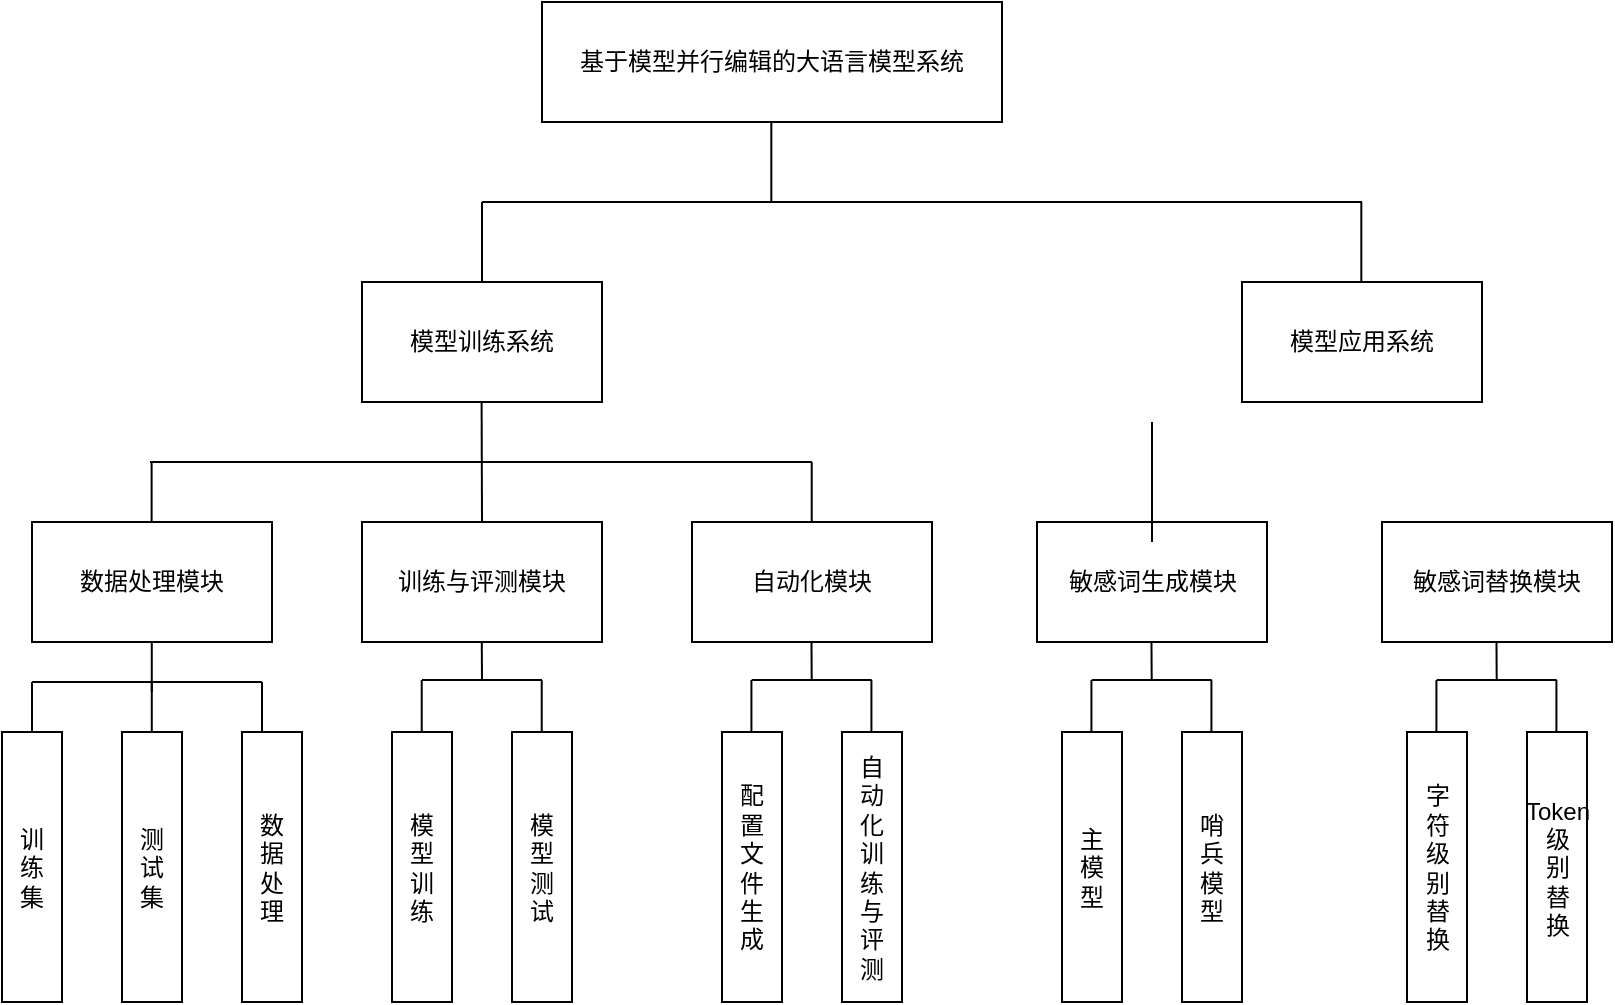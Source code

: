<mxfile version="27.0.9">
  <diagram name="第 1 页" id="zHgMYF8rfY-c1md7bBGS">
    <mxGraphModel dx="537" dy="382" grid="1" gridSize="10" guides="1" tooltips="1" connect="1" arrows="1" fold="1" page="1" pageScale="1" pageWidth="827" pageHeight="1169" math="0" shadow="0">
      <root>
        <mxCell id="0" />
        <mxCell id="1" parent="0" />
        <mxCell id="PLIH09JZNJRa1B-eEbgW-1" value="基于模型并行编辑的大语言模型系统" style="rounded=0;whiteSpace=wrap;html=1;" parent="1" vertex="1">
          <mxGeometry x="380" y="220" width="230" height="60" as="geometry" />
        </mxCell>
        <mxCell id="3gMsG_vnIVLzhyqSPz0f-1" value="敏感词生成模块" style="rounded=0;whiteSpace=wrap;html=1;" vertex="1" parent="1">
          <mxGeometry x="627.5" y="480" width="115" height="60" as="geometry" />
        </mxCell>
        <mxCell id="3gMsG_vnIVLzhyqSPz0f-2" value="数据处理模块" style="rounded=0;whiteSpace=wrap;html=1;" vertex="1" parent="1">
          <mxGeometry x="125" y="480" width="120" height="60" as="geometry" />
        </mxCell>
        <mxCell id="3gMsG_vnIVLzhyqSPz0f-3" value="自动化模块" style="rounded=0;whiteSpace=wrap;html=1;" vertex="1" parent="1">
          <mxGeometry x="455" y="480" width="120" height="60" as="geometry" />
        </mxCell>
        <mxCell id="3gMsG_vnIVLzhyqSPz0f-8" value="训练与评测模块" style="rounded=0;whiteSpace=wrap;html=1;" vertex="1" parent="1">
          <mxGeometry x="290" y="480" width="120" height="60" as="geometry" />
        </mxCell>
        <mxCell id="3gMsG_vnIVLzhyqSPz0f-14" value="训&lt;div&gt;练&lt;/div&gt;&lt;div&gt;集&lt;/div&gt;" style="rounded=0;whiteSpace=wrap;html=1;" vertex="1" parent="1">
          <mxGeometry x="110" y="585" width="30" height="135" as="geometry" />
        </mxCell>
        <mxCell id="3gMsG_vnIVLzhyqSPz0f-15" value="测&lt;div&gt;试&lt;/div&gt;&lt;div&gt;集&lt;/div&gt;" style="rounded=0;whiteSpace=wrap;html=1;" vertex="1" parent="1">
          <mxGeometry x="170" y="585" width="30" height="135" as="geometry" />
        </mxCell>
        <mxCell id="3gMsG_vnIVLzhyqSPz0f-17" value="数&lt;div&gt;据&lt;/div&gt;&lt;div&gt;处&lt;/div&gt;&lt;div&gt;理&lt;/div&gt;" style="rounded=0;whiteSpace=wrap;html=1;" vertex="1" parent="1">
          <mxGeometry x="230" y="585" width="30" height="135" as="geometry" />
        </mxCell>
        <mxCell id="3gMsG_vnIVLzhyqSPz0f-22" value="模&lt;div&gt;型&lt;/div&gt;&lt;div&gt;训&lt;/div&gt;&lt;div&gt;练&lt;/div&gt;" style="rounded=0;whiteSpace=wrap;html=1;" vertex="1" parent="1">
          <mxGeometry x="305" y="585" width="30" height="135" as="geometry" />
        </mxCell>
        <mxCell id="3gMsG_vnIVLzhyqSPz0f-23" value="模&lt;div&gt;型&lt;/div&gt;&lt;div&gt;测&lt;/div&gt;&lt;div&gt;试&lt;/div&gt;" style="rounded=0;whiteSpace=wrap;html=1;" vertex="1" parent="1">
          <mxGeometry x="365" y="585" width="30" height="135" as="geometry" />
        </mxCell>
        <mxCell id="3gMsG_vnIVLzhyqSPz0f-24" value="配&lt;div&gt;置&lt;/div&gt;&lt;div&gt;文&lt;/div&gt;&lt;div&gt;件&lt;/div&gt;&lt;div&gt;生&lt;/div&gt;&lt;div&gt;成&lt;/div&gt;" style="rounded=0;whiteSpace=wrap;html=1;" vertex="1" parent="1">
          <mxGeometry x="470" y="585" width="30" height="135" as="geometry" />
        </mxCell>
        <mxCell id="3gMsG_vnIVLzhyqSPz0f-25" value="自&lt;div&gt;动&lt;/div&gt;&lt;div&gt;化&lt;/div&gt;&lt;div&gt;训&lt;/div&gt;&lt;div&gt;练&lt;/div&gt;&lt;div&gt;与&lt;/div&gt;&lt;div&gt;评&lt;/div&gt;&lt;div&gt;测&lt;/div&gt;" style="rounded=0;whiteSpace=wrap;html=1;" vertex="1" parent="1">
          <mxGeometry x="530" y="585" width="30" height="135" as="geometry" />
        </mxCell>
        <mxCell id="3gMsG_vnIVLzhyqSPz0f-26" value="主&lt;div&gt;模&lt;/div&gt;&lt;div&gt;型&lt;/div&gt;" style="rounded=0;whiteSpace=wrap;html=1;" vertex="1" parent="1">
          <mxGeometry x="640" y="585" width="30" height="135" as="geometry" />
        </mxCell>
        <mxCell id="3gMsG_vnIVLzhyqSPz0f-27" value="哨&lt;div&gt;兵&lt;br&gt;&lt;div&gt;模&lt;/div&gt;&lt;div&gt;型&lt;/div&gt;&lt;/div&gt;" style="rounded=0;whiteSpace=wrap;html=1;" vertex="1" parent="1">
          <mxGeometry x="700" y="585" width="30" height="135" as="geometry" />
        </mxCell>
        <mxCell id="3gMsG_vnIVLzhyqSPz0f-28" value="模型训练系统" style="rounded=0;whiteSpace=wrap;html=1;" vertex="1" parent="1">
          <mxGeometry x="290" y="360" width="120" height="60" as="geometry" />
        </mxCell>
        <mxCell id="3gMsG_vnIVLzhyqSPz0f-30" value="模型应用系统" style="rounded=0;whiteSpace=wrap;html=1;" vertex="1" parent="1">
          <mxGeometry x="730" y="360" width="120" height="60" as="geometry" />
        </mxCell>
        <mxCell id="3gMsG_vnIVLzhyqSPz0f-44" value="" style="endArrow=none;html=1;rounded=0;" edge="1" parent="1">
          <mxGeometry width="50" height="50" relative="1" as="geometry">
            <mxPoint x="350" y="320" as="sourcePoint" />
            <mxPoint x="790" y="320" as="targetPoint" />
          </mxGeometry>
        </mxCell>
        <mxCell id="3gMsG_vnIVLzhyqSPz0f-45" value="" style="endArrow=none;html=1;rounded=0;exitX=0.5;exitY=0;exitDx=0;exitDy=0;" edge="1" parent="1" source="3gMsG_vnIVLzhyqSPz0f-28">
          <mxGeometry width="50" height="50" relative="1" as="geometry">
            <mxPoint x="348.08" y="380" as="sourcePoint" />
            <mxPoint x="350" y="320" as="targetPoint" />
          </mxGeometry>
        </mxCell>
        <mxCell id="3gMsG_vnIVLzhyqSPz0f-46" value="" style="endArrow=none;html=1;rounded=0;exitX=0.5;exitY=0;exitDx=0;exitDy=0;" edge="1" parent="1">
          <mxGeometry width="50" height="50" relative="1" as="geometry">
            <mxPoint x="789.66" y="360" as="sourcePoint" />
            <mxPoint x="789.66" y="320" as="targetPoint" />
          </mxGeometry>
        </mxCell>
        <mxCell id="3gMsG_vnIVLzhyqSPz0f-48" value="" style="endArrow=none;html=1;rounded=0;exitX=0.5;exitY=0;exitDx=0;exitDy=0;" edge="1" parent="1">
          <mxGeometry width="50" height="50" relative="1" as="geometry">
            <mxPoint x="494.66" y="320" as="sourcePoint" />
            <mxPoint x="494.66" y="280" as="targetPoint" />
          </mxGeometry>
        </mxCell>
        <mxCell id="3gMsG_vnIVLzhyqSPz0f-49" value="" style="endArrow=none;html=1;rounded=0;" edge="1" parent="1">
          <mxGeometry width="50" height="50" relative="1" as="geometry">
            <mxPoint x="184" y="450" as="sourcePoint" />
            <mxPoint x="515" y="450" as="targetPoint" />
          </mxGeometry>
        </mxCell>
        <mxCell id="3gMsG_vnIVLzhyqSPz0f-50" value="" style="endArrow=none;html=1;rounded=0;exitX=0.5;exitY=0;exitDx=0;exitDy=0;" edge="1" parent="1" source="3gMsG_vnIVLzhyqSPz0f-8">
          <mxGeometry width="50" height="50" relative="1" as="geometry">
            <mxPoint x="349.8" y="460" as="sourcePoint" />
            <mxPoint x="349.8" y="420" as="targetPoint" />
          </mxGeometry>
        </mxCell>
        <mxCell id="3gMsG_vnIVLzhyqSPz0f-51" value="" style="endArrow=none;html=1;rounded=0;exitX=0.5;exitY=0;exitDx=0;exitDy=0;" edge="1" parent="1">
          <mxGeometry width="50" height="50" relative="1" as="geometry">
            <mxPoint x="514.86" y="480" as="sourcePoint" />
            <mxPoint x="514.86" y="450" as="targetPoint" />
          </mxGeometry>
        </mxCell>
        <mxCell id="3gMsG_vnIVLzhyqSPz0f-52" value="" style="endArrow=none;html=1;rounded=0;exitX=0.5;exitY=0;exitDx=0;exitDy=0;" edge="1" parent="1">
          <mxGeometry width="50" height="50" relative="1" as="geometry">
            <mxPoint x="184.8" y="480" as="sourcePoint" />
            <mxPoint x="184.8" y="450" as="targetPoint" />
          </mxGeometry>
        </mxCell>
        <mxCell id="3gMsG_vnIVLzhyqSPz0f-53" value="" style="endArrow=none;html=1;rounded=0;exitX=0.5;exitY=0;exitDx=0;exitDy=0;entryX=0.5;entryY=1;entryDx=0;entryDy=0;" edge="1" parent="1">
          <mxGeometry width="50" height="50" relative="1" as="geometry">
            <mxPoint x="685" y="490" as="sourcePoint" />
            <mxPoint x="685" y="430" as="targetPoint" />
          </mxGeometry>
        </mxCell>
        <mxCell id="3gMsG_vnIVLzhyqSPz0f-55" value="" style="endArrow=none;html=1;rounded=0;" edge="1" parent="1">
          <mxGeometry width="50" height="50" relative="1" as="geometry">
            <mxPoint x="125" y="560" as="sourcePoint" />
            <mxPoint x="240" y="560" as="targetPoint" />
          </mxGeometry>
        </mxCell>
        <mxCell id="3gMsG_vnIVLzhyqSPz0f-56" value="" style="endArrow=none;html=1;rounded=0;exitX=0.5;exitY=0;exitDx=0;exitDy=0;" edge="1" parent="1">
          <mxGeometry width="50" height="50" relative="1" as="geometry">
            <mxPoint x="125" y="585" as="sourcePoint" />
            <mxPoint x="125" y="560" as="targetPoint" />
          </mxGeometry>
        </mxCell>
        <mxCell id="3gMsG_vnIVLzhyqSPz0f-57" value="" style="endArrow=none;html=1;rounded=0;exitX=0.5;exitY=0;exitDx=0;exitDy=0;" edge="1" parent="1">
          <mxGeometry width="50" height="50" relative="1" as="geometry">
            <mxPoint x="184.89" y="585" as="sourcePoint" />
            <mxPoint x="184.89" y="560" as="targetPoint" />
          </mxGeometry>
        </mxCell>
        <mxCell id="3gMsG_vnIVLzhyqSPz0f-58" value="" style="endArrow=none;html=1;rounded=0;exitX=0.5;exitY=0;exitDx=0;exitDy=0;" edge="1" parent="1">
          <mxGeometry width="50" height="50" relative="1" as="geometry">
            <mxPoint x="240" y="585" as="sourcePoint" />
            <mxPoint x="240" y="560" as="targetPoint" />
          </mxGeometry>
        </mxCell>
        <mxCell id="3gMsG_vnIVLzhyqSPz0f-59" value="" style="endArrow=none;html=1;rounded=0;exitX=0.5;exitY=0;exitDx=0;exitDy=0;" edge="1" parent="1">
          <mxGeometry width="50" height="50" relative="1" as="geometry">
            <mxPoint x="184.89" y="565" as="sourcePoint" />
            <mxPoint x="184.89" y="540" as="targetPoint" />
          </mxGeometry>
        </mxCell>
        <mxCell id="3gMsG_vnIVLzhyqSPz0f-60" value="" style="endArrow=none;html=1;rounded=0;" edge="1" parent="1">
          <mxGeometry width="50" height="50" relative="1" as="geometry">
            <mxPoint x="320" y="559" as="sourcePoint" />
            <mxPoint x="380" y="559" as="targetPoint" />
          </mxGeometry>
        </mxCell>
        <mxCell id="3gMsG_vnIVLzhyqSPz0f-61" value="" style="endArrow=none;html=1;rounded=0;exitX=0.5;exitY=0;exitDx=0;exitDy=0;" edge="1" parent="1">
          <mxGeometry width="50" height="50" relative="1" as="geometry">
            <mxPoint x="319.86" y="585" as="sourcePoint" />
            <mxPoint x="319.86" y="559" as="targetPoint" />
          </mxGeometry>
        </mxCell>
        <mxCell id="3gMsG_vnIVLzhyqSPz0f-63" value="" style="endArrow=none;html=1;rounded=0;exitX=0.5;exitY=0;exitDx=0;exitDy=0;" edge="1" parent="1">
          <mxGeometry width="50" height="50" relative="1" as="geometry">
            <mxPoint x="379.86" y="585" as="sourcePoint" />
            <mxPoint x="379.86" y="559" as="targetPoint" />
          </mxGeometry>
        </mxCell>
        <mxCell id="3gMsG_vnIVLzhyqSPz0f-64" value="" style="endArrow=none;html=1;rounded=0;" edge="1" parent="1">
          <mxGeometry width="50" height="50" relative="1" as="geometry">
            <mxPoint x="350" y="559" as="sourcePoint" />
            <mxPoint x="349.89" y="540" as="targetPoint" />
          </mxGeometry>
        </mxCell>
        <mxCell id="3gMsG_vnIVLzhyqSPz0f-65" value="" style="endArrow=none;html=1;rounded=0;" edge="1" parent="1">
          <mxGeometry width="50" height="50" relative="1" as="geometry">
            <mxPoint x="484.85" y="559" as="sourcePoint" />
            <mxPoint x="544.85" y="559" as="targetPoint" />
          </mxGeometry>
        </mxCell>
        <mxCell id="3gMsG_vnIVLzhyqSPz0f-66" value="" style="endArrow=none;html=1;rounded=0;exitX=0.5;exitY=0;exitDx=0;exitDy=0;" edge="1" parent="1">
          <mxGeometry width="50" height="50" relative="1" as="geometry">
            <mxPoint x="484.71" y="585" as="sourcePoint" />
            <mxPoint x="484.71" y="559" as="targetPoint" />
          </mxGeometry>
        </mxCell>
        <mxCell id="3gMsG_vnIVLzhyqSPz0f-67" value="" style="endArrow=none;html=1;rounded=0;exitX=0.5;exitY=0;exitDx=0;exitDy=0;" edge="1" parent="1">
          <mxGeometry width="50" height="50" relative="1" as="geometry">
            <mxPoint x="544.71" y="585" as="sourcePoint" />
            <mxPoint x="544.71" y="559" as="targetPoint" />
          </mxGeometry>
        </mxCell>
        <mxCell id="3gMsG_vnIVLzhyqSPz0f-68" value="" style="endArrow=none;html=1;rounded=0;" edge="1" parent="1">
          <mxGeometry width="50" height="50" relative="1" as="geometry">
            <mxPoint x="514.85" y="559" as="sourcePoint" />
            <mxPoint x="514.74" y="540" as="targetPoint" />
          </mxGeometry>
        </mxCell>
        <mxCell id="3gMsG_vnIVLzhyqSPz0f-69" value="" style="endArrow=none;html=1;rounded=0;" edge="1" parent="1">
          <mxGeometry width="50" height="50" relative="1" as="geometry">
            <mxPoint x="654.85" y="559" as="sourcePoint" />
            <mxPoint x="714.85" y="559" as="targetPoint" />
          </mxGeometry>
        </mxCell>
        <mxCell id="3gMsG_vnIVLzhyqSPz0f-70" value="" style="endArrow=none;html=1;rounded=0;exitX=0.5;exitY=0;exitDx=0;exitDy=0;" edge="1" parent="1">
          <mxGeometry width="50" height="50" relative="1" as="geometry">
            <mxPoint x="654.71" y="585" as="sourcePoint" />
            <mxPoint x="654.71" y="559" as="targetPoint" />
          </mxGeometry>
        </mxCell>
        <mxCell id="3gMsG_vnIVLzhyqSPz0f-71" value="" style="endArrow=none;html=1;rounded=0;exitX=0.5;exitY=0;exitDx=0;exitDy=0;" edge="1" parent="1">
          <mxGeometry width="50" height="50" relative="1" as="geometry">
            <mxPoint x="714.71" y="585" as="sourcePoint" />
            <mxPoint x="714.71" y="559" as="targetPoint" />
          </mxGeometry>
        </mxCell>
        <mxCell id="3gMsG_vnIVLzhyqSPz0f-72" value="" style="endArrow=none;html=1;rounded=0;" edge="1" parent="1">
          <mxGeometry width="50" height="50" relative="1" as="geometry">
            <mxPoint x="684.85" y="559" as="sourcePoint" />
            <mxPoint x="684.74" y="540" as="targetPoint" />
          </mxGeometry>
        </mxCell>
        <mxCell id="3gMsG_vnIVLzhyqSPz0f-74" value="敏感词替换模块" style="rounded=0;whiteSpace=wrap;html=1;" vertex="1" parent="1">
          <mxGeometry x="800" y="480" width="115" height="60" as="geometry" />
        </mxCell>
        <mxCell id="3gMsG_vnIVLzhyqSPz0f-75" value="字&lt;div&gt;符&lt;br&gt;&lt;div&gt;级&lt;/div&gt;&lt;div&gt;别&lt;/div&gt;&lt;div&gt;替&lt;/div&gt;&lt;div&gt;换&lt;/div&gt;&lt;/div&gt;" style="rounded=0;whiteSpace=wrap;html=1;" vertex="1" parent="1">
          <mxGeometry x="812.5" y="585" width="30" height="135" as="geometry" />
        </mxCell>
        <mxCell id="3gMsG_vnIVLzhyqSPz0f-76" value="Token&lt;div&gt;级&lt;/div&gt;&lt;div&gt;别&lt;/div&gt;&lt;div&gt;替&lt;/div&gt;&lt;div&gt;换&lt;/div&gt;" style="rounded=0;whiteSpace=wrap;html=1;" vertex="1" parent="1">
          <mxGeometry x="872.5" y="585" width="30" height="135" as="geometry" />
        </mxCell>
        <mxCell id="3gMsG_vnIVLzhyqSPz0f-77" value="" style="endArrow=none;html=1;rounded=0;" edge="1" parent="1">
          <mxGeometry width="50" height="50" relative="1" as="geometry">
            <mxPoint x="827.35" y="559" as="sourcePoint" />
            <mxPoint x="887.35" y="559" as="targetPoint" />
          </mxGeometry>
        </mxCell>
        <mxCell id="3gMsG_vnIVLzhyqSPz0f-78" value="" style="endArrow=none;html=1;rounded=0;exitX=0.5;exitY=0;exitDx=0;exitDy=0;" edge="1" parent="1">
          <mxGeometry width="50" height="50" relative="1" as="geometry">
            <mxPoint x="827.21" y="585" as="sourcePoint" />
            <mxPoint x="827.21" y="559" as="targetPoint" />
          </mxGeometry>
        </mxCell>
        <mxCell id="3gMsG_vnIVLzhyqSPz0f-79" value="" style="endArrow=none;html=1;rounded=0;exitX=0.5;exitY=0;exitDx=0;exitDy=0;" edge="1" parent="1">
          <mxGeometry width="50" height="50" relative="1" as="geometry">
            <mxPoint x="887.21" y="585" as="sourcePoint" />
            <mxPoint x="887.21" y="559" as="targetPoint" />
          </mxGeometry>
        </mxCell>
        <mxCell id="3gMsG_vnIVLzhyqSPz0f-80" value="" style="endArrow=none;html=1;rounded=0;" edge="1" parent="1">
          <mxGeometry width="50" height="50" relative="1" as="geometry">
            <mxPoint x="857.35" y="559" as="sourcePoint" />
            <mxPoint x="857.24" y="540" as="targetPoint" />
          </mxGeometry>
        </mxCell>
      </root>
    </mxGraphModel>
  </diagram>
</mxfile>
